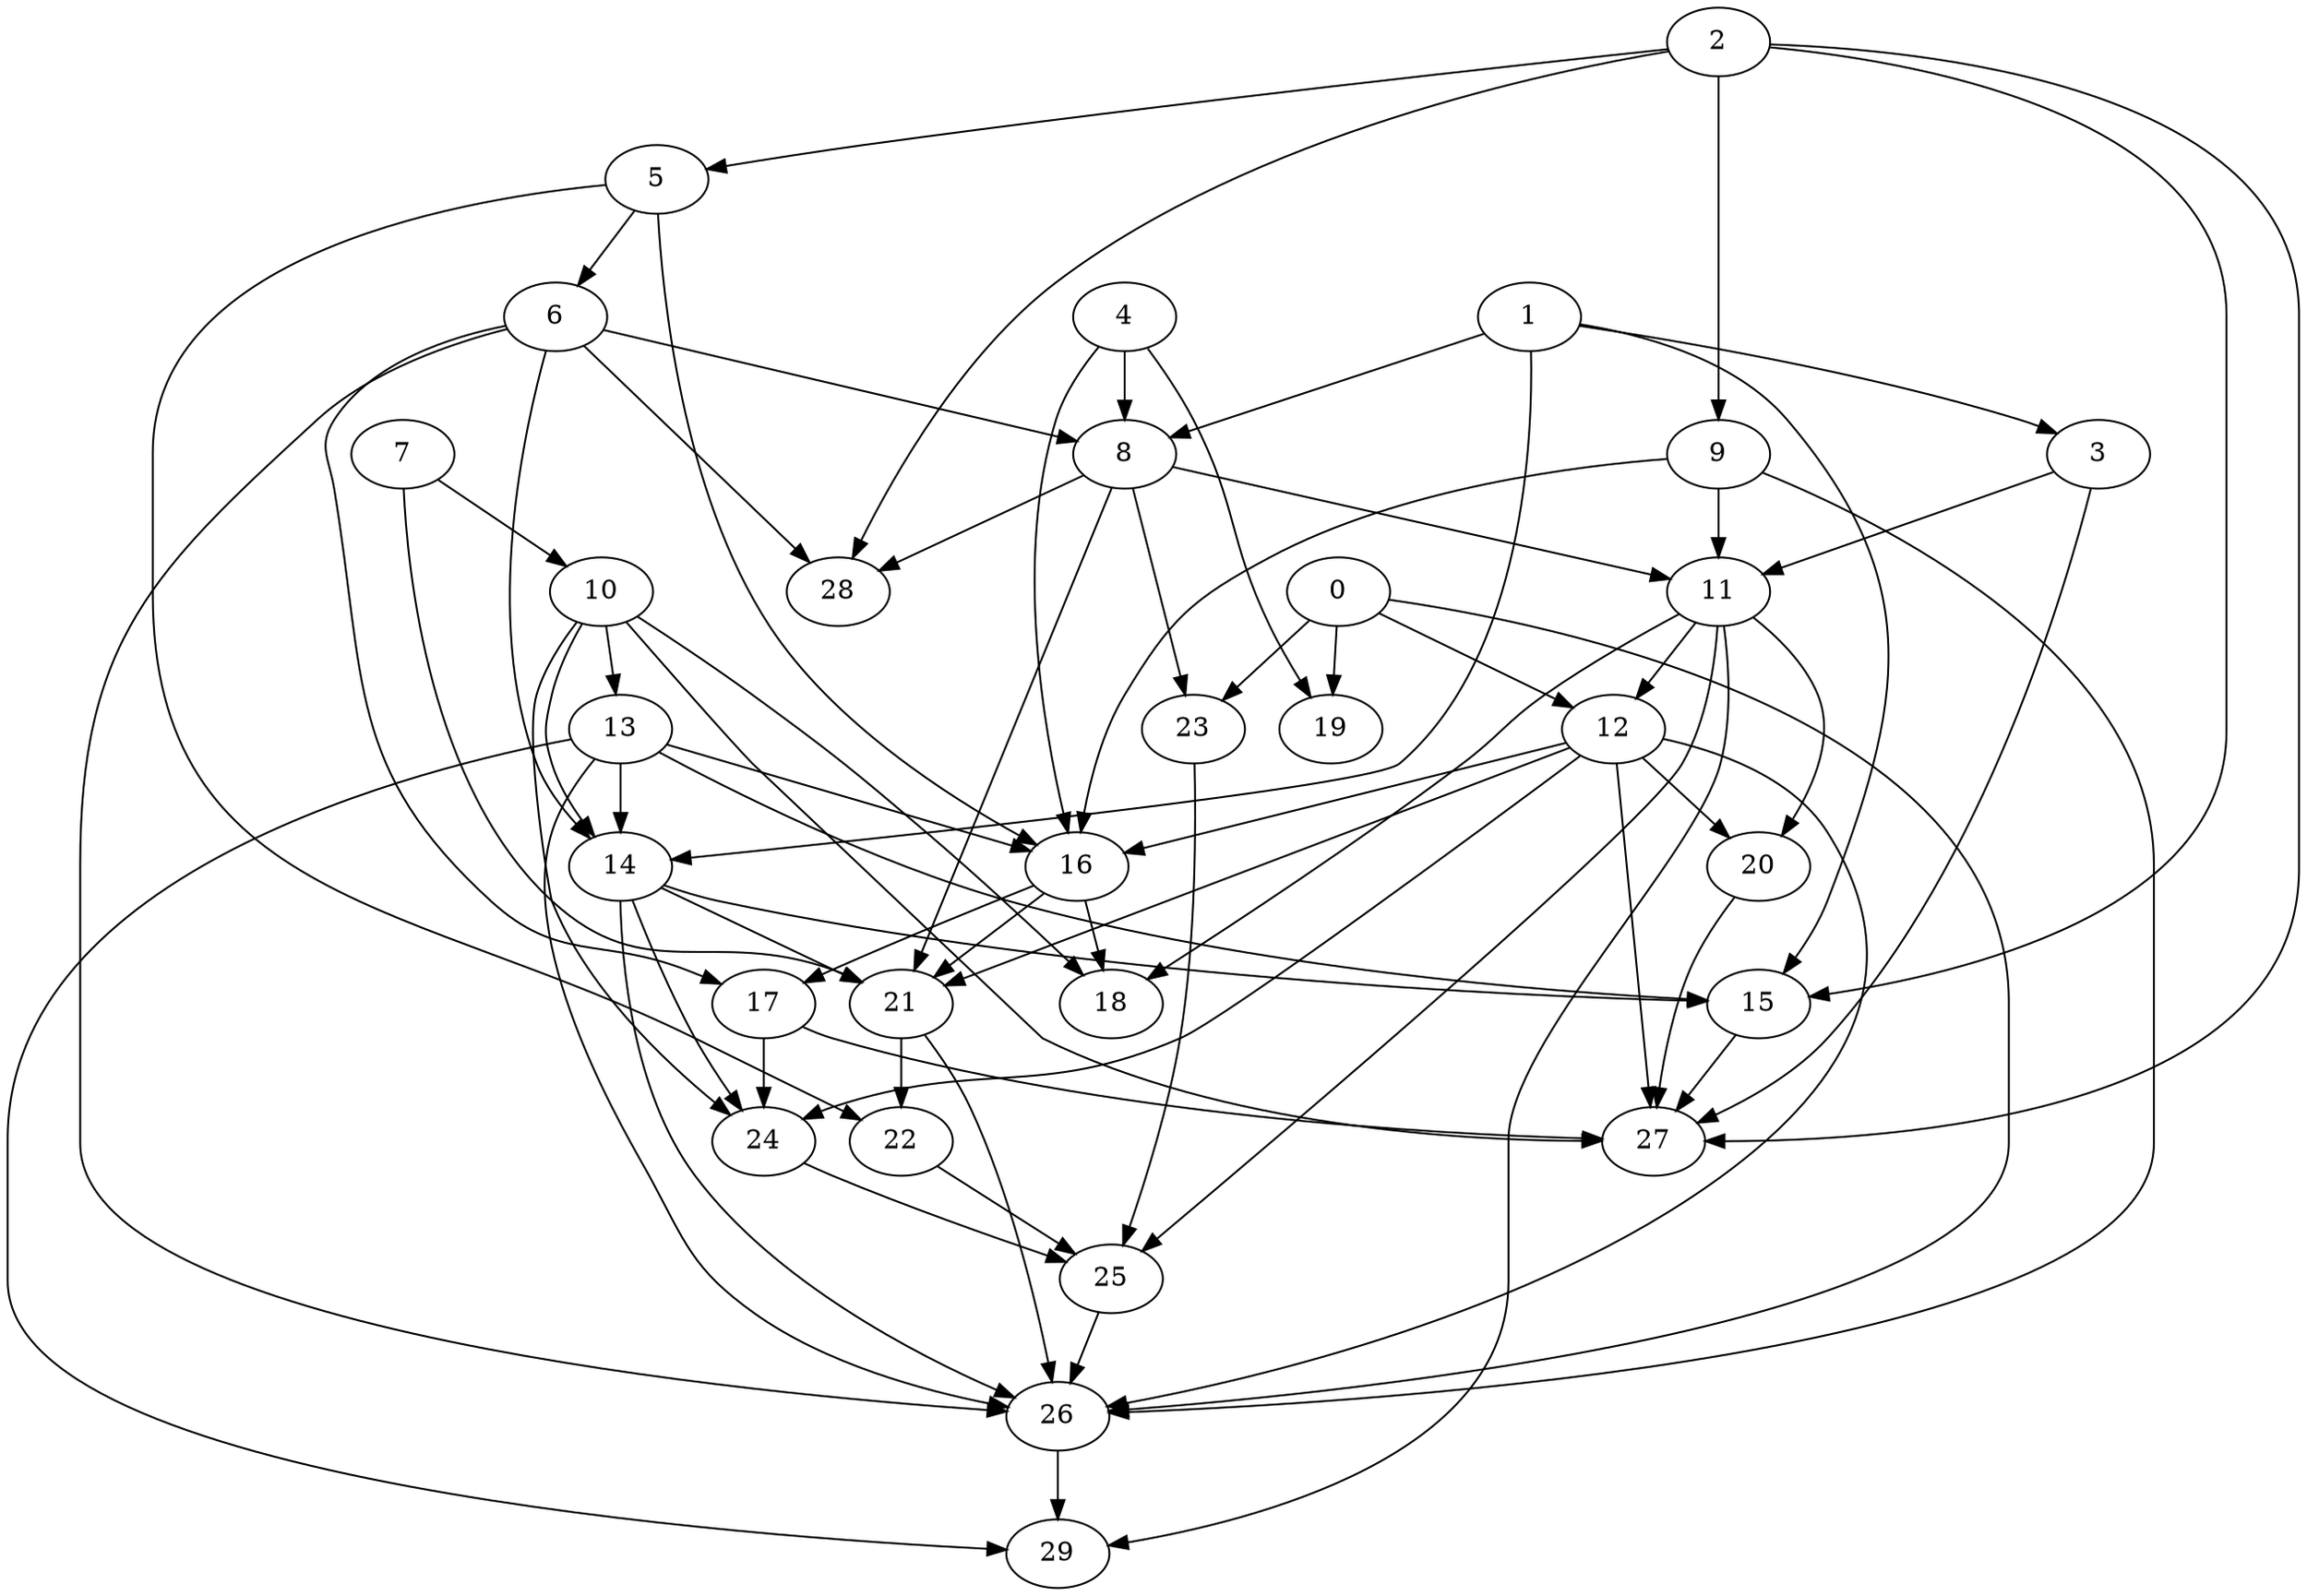 digraph "Random_Nodes_30_Density_2.47_CCR_9.98_WeightType_Random_GB" {
	graph ["Duplicate states"=0,
		GraphType=Random,
		"Max states in OPEN"=0,
		Modes="120000ms; topo-ordered tasks, ; Pruning: task equivalence, fixed order ready list, ; F-value: ; Optimisation: best schedule length (\
SL) optimisation on equal, ",
		NumberOfTasks=30,
		"Pruned using list schedule length"=3297807,
		"States removed from OPEN"=0,
		TargetSystem="Homogeneous-2",
		"Time to schedule (ms)"=10680,
		"Total idle time"=32,
		"Total schedule length"=110,
		"Total sequential time"=184,
		"Total states created"=27560039
	];
	2	["Finish time"=12,
		Processor=0,
		"Start time"=5,
		Weight=7];
	5	["Finish time"=27,
		Processor=0,
		"Start time"=19,
		Weight=8];
	2 -> 5	[Weight=23];
	9	["Finish time"=19,
		Processor=0,
		"Start time"=12,
		Weight=7];
	2 -> 9	[Weight=23];
	15	["Finish time"=85,
		Processor=1,
		"Start time"=77,
		Weight=8];
	2 -> 15	[Weight=39];
	27	["Finish time"=101,
		Processor=1,
		"Start time"=94,
		Weight=7];
	2 -> 27	[Weight=8];
	28	["Finish time"=69,
		Processor=1,
		"Start time"=66,
		Weight=3];
	2 -> 28	[Weight=39];
	6	["Finish time"=31,
		Processor=0,
		"Start time"=27,
		Weight=4];
	5 -> 6	[Weight=27];
	16	["Finish time"=59,
		Processor=0,
		"Start time"=51,
		Weight=8];
	5 -> 16	[Weight=23];
	22	["Finish time"=92,
		Processor=0,
		"Start time"=82,
		Weight=10];
	5 -> 22	[Weight=27];
	4	["Finish time"=5,
		Processor=0,
		"Start time"=0,
		Weight=5];
	8	["Finish time"=36,
		Processor=0,
		"Start time"=31,
		Weight=5];
	4 -> 8	[Weight=35];
	4 -> 16	[Weight=20];
	19	["Finish time"=46,
		Processor=1,
		"Start time"=36,
		Weight=10];
	4 -> 19	[Weight=31];
	1	["Finish time"=4,
		Processor=1,
		"Start time"=0,
		Weight=4];
	3	["Finish time"=43,
		Processor=0,
		"Start time"=36,
		Weight=7];
	1 -> 3	[Weight=27];
	1 -> 8	[Weight=12];
	14	["Finish time"=69,
		Processor=0,
		"Start time"=63,
		Weight=6];
	1 -> 14	[Weight=12];
	1 -> 15	[Weight=27];
	7	["Finish time"=22,
		Processor=1,
		"Start time"=13,
		Weight=9];
	10	["Finish time"=24,
		Processor=1,
		"Start time"=22,
		Weight=2];
	7 -> 10	[Weight=31];
	21	["Finish time"=82,
		Processor=0,
		"Start time"=72,
		Weight=10];
	7 -> 21	[Weight=27];
	11	["Finish time"=48,
		Processor=0,
		"Start time"=43,
		Weight=5];
	9 -> 11	[Weight=39];
	9 -> 16	[Weight=20];
	26	["Finish time"=103,
		Processor=0,
		"Start time"=100,
		Weight=3];
	9 -> 26	[Weight=31];
	6 -> 8	[Weight=16];
	6 -> 14	[Weight=16];
	17	["Finish time"=63,
		Processor=0,
		"Start time"=59,
		Weight=4];
	6 -> 17	[Weight=27];
	6 -> 26	[Weight=39];
	6 -> 28	[Weight=35];
	3 -> 11	[Weight=23];
	3 -> 27	[Weight=31];
	8 -> 11	[Weight=20];
	8 -> 21	[Weight=23];
	23	["Finish time"=56,
		Processor=1,
		"Start time"=48,
		Weight=8];
	8 -> 23	[Weight=12];
	8 -> 28	[Weight=20];
	0	["Finish time"=13,
		Processor=1,
		"Start time"=4,
		Weight=9];
	12	["Finish time"=51,
		Processor=0,
		"Start time"=48,
		Weight=3];
	0 -> 12	[Weight=35];
	0 -> 23	[Weight=27];
	0 -> 26	[Weight=27];
	0 -> 19	[Weight=8];
	13	["Finish time"=26,
		Processor=1,
		"Start time"=24,
		Weight=2];
	10 -> 13	[Weight=8];
	10 -> 14	[Weight=27];
	24	["Finish time"=72,
		Processor=0,
		"Start time"=69,
		Weight=3];
	10 -> 24	[Weight=20];
	18	["Finish time"=110,
		Processor=1,
		"Start time"=101,
		Weight=9];
	10 -> 18	[Weight=23];
	10 -> 27	[Weight=16];
	11 -> 12	[Weight=31];
	25	["Finish time"=100,
		Processor=0,
		"Start time"=92,
		Weight=8];
	11 -> 25	[Weight=16];
	20	["Finish time"=92,
		Processor=1,
		"Start time"=85,
		Weight=7];
	11 -> 20	[Weight=23];
	11 -> 18	[Weight=39];
	29	["Finish time"=106,
		Processor=0,
		"Start time"=103,
		Weight=3];
	11 -> 29	[Weight=27];
	13 -> 14	[Weight=35];
	13 -> 16	[Weight=8];
	13 -> 26	[Weight=39];
	13 -> 15	[Weight=8];
	13 -> 29	[Weight=39];
	12 -> 16	[Weight=31];
	12 -> 21	[Weight=23];
	12 -> 24	[Weight=16];
	12 -> 20	[Weight=8];
	12 -> 26	[Weight=27];
	12 -> 27	[Weight=20];
	14 -> 21	[Weight=39];
	14 -> 24	[Weight=31];
	14 -> 26	[Weight=39];
	14 -> 15	[Weight=8];
	16 -> 21	[Weight=8];
	16 -> 17	[Weight=12];
	16 -> 18	[Weight=35];
	21 -> 22	[Weight=27];
	21 -> 26	[Weight=35];
	17 -> 24	[Weight=23];
	17 -> 27	[Weight=31];
	23 -> 25	[Weight=35];
	24 -> 25	[Weight=27];
	22 -> 25	[Weight=16];
	25 -> 26	[Weight=16];
	20 -> 27	[Weight=31];
	26 -> 29	[Weight=39];
	15 -> 27	[Weight=20];
}
